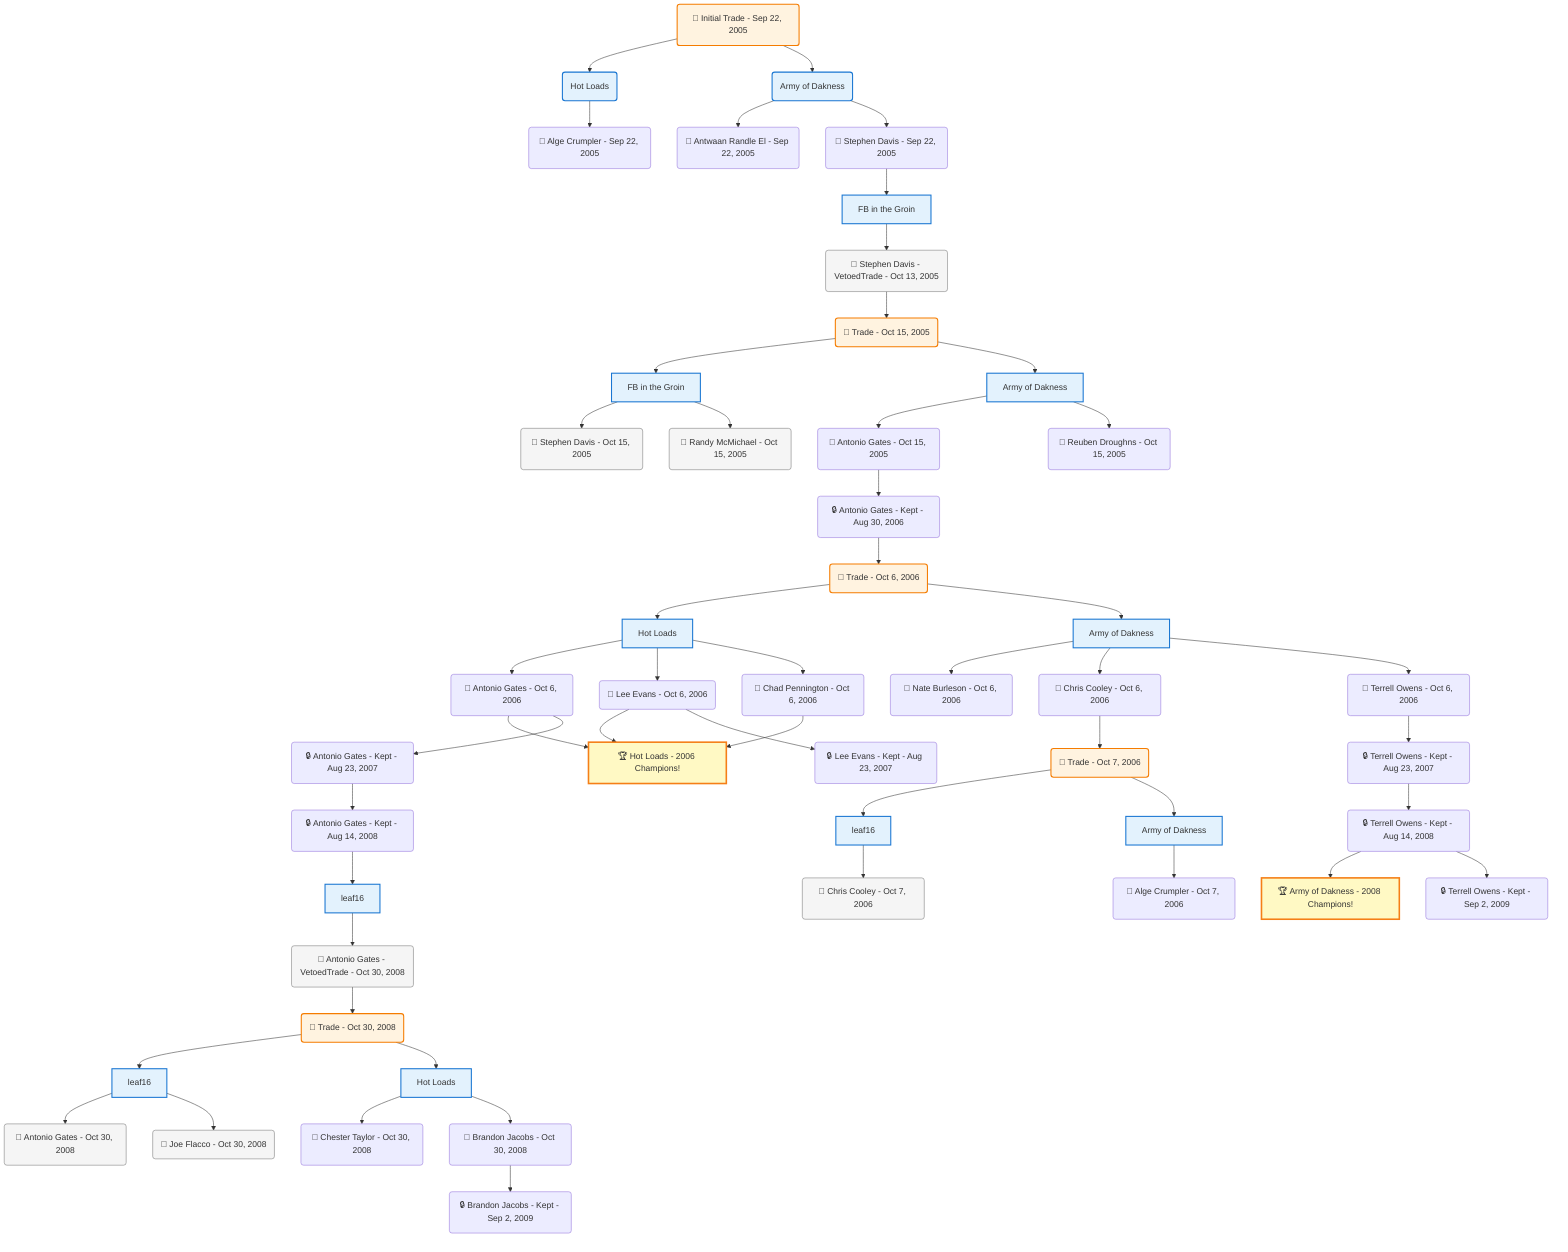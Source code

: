 flowchart TD

    TRADE_MAIN("🔄 Initial Trade - Sep 22, 2005")
    TEAM_1("Hot Loads")
    TEAM_2("Army of Dakness")
    NODE_42481dce-db0b-4320-bced-2c425ed04921("🔄 Alge Crumpler - Sep 22, 2005")
    NODE_b9ff34a3-fcd2-4def-ab36-86e3f8cb53e6("🔄 Antwaan Randle El - Sep 22, 2005")
    NODE_ccfcb064-856c-4e28-bb7f-dbce687df0ba("🔄 Stephen Davis - Sep 22, 2005")
    TEAM_f483ecf1-cd17-4991-854b-e52dfc957b45_3["FB in the Groin"]
    NODE_1d51d897-99e0-4900-9a4f-a958c924947b("🔹 Stephen Davis - VetoedTrade - Oct 13, 2005")
    TRADE_37a6bae9-3525-49df-aa74-18466840453a_4("🔄 Trade - Oct 15, 2005")
    TEAM_f483ecf1-cd17-4991-854b-e52dfc957b45_5["FB in the Groin"]
    NODE_c64296d1-f4d1-4014-b346-f62d0c4786b1("🔄 Stephen Davis - Oct 15, 2005")
    NODE_7a47323e-28e6-489f-8557-e3e176e09be2("🔄 Randy McMichael - Oct 15, 2005")
    TEAM_40f7599b-e68f-4bf4-9553-bf7e10924635_6["Army of Dakness"]
    NODE_dbc662f2-046f-48c4-b938-1a2ccb5fdbd6("🔄 Antonio Gates - Oct 15, 2005")
    NODE_210912e8-5c14-4e95-8332-a70dee8b1b2c("🔒 Antonio Gates - Kept - Aug 30, 2006")
    TRADE_2a0e5e22-9372-4684-add4-ca9b14b29698_7("🔄 Trade - Oct 6, 2006")
    TEAM_8e9f18ff-62c3-40e8-bb10-32f74cf4ee33_8["Hot Loads"]
    NODE_7064159a-9d89-4db3-86be-ac33c463fb23("🔄 Antonio Gates - Oct 6, 2006")
    CHAMP_8e9f18ff-62c3-40e8-bb10-32f74cf4ee33_2006["🏆 Hot Loads - 2006 Champions!"]
    NODE_56b47567-3016-46c8-bf0e-a79ca5a48a34("🔒 Antonio Gates - Kept - Aug 23, 2007")
    NODE_43a4564d-3e19-4d30-92b8-939e4a0b2782("🔒 Antonio Gates - Kept - Aug 14, 2008")
    TEAM_66fb98f4-89a7-45f9-893a-b41d71e6249d_9["leaf16"]
    NODE_84816aa6-74dc-4cd2-9f3a-5f90cb6ca145("🔹 Antonio Gates - VetoedTrade - Oct 30, 2008")
    TRADE_87ce9d09-06a8-404c-b199-cfe247cf878a_10("🔄 Trade - Oct 30, 2008")
    TEAM_66fb98f4-89a7-45f9-893a-b41d71e6249d_11["leaf16"]
    NODE_2844b707-0034-4eab-92f1-9bcb2950aa01("🔄 Antonio Gates - Oct 30, 2008")
    NODE_15251d5e-06a7-4f76-b8c7-1c5f2f68fccd("🔄 Joe Flacco - Oct 30, 2008")
    TEAM_8e9f18ff-62c3-40e8-bb10-32f74cf4ee33_12["Hot Loads"]
    NODE_cf22c20c-fbee-488f-8600-8951bb925abd("🔄 Chester Taylor - Oct 30, 2008")
    NODE_0e3144bd-53ce-49b2-92f0-94ae2e584153("🔄 Brandon Jacobs - Oct 30, 2008")
    NODE_64589c2f-3fd5-4fbe-a096-8e5f8fdbfdcc("🔒 Brandon Jacobs - Kept - Sep 2, 2009")
    NODE_6c7783e6-4c3b-43a3-a365-553e4ae897b0("🔄 Lee Evans - Oct 6, 2006")
    NODE_355b9e1d-dd1d-40da-b431-b496404d4867("🔒 Lee Evans - Kept - Aug 23, 2007")
    NODE_a050a184-3709-4905-aa75-94dbe5e8be44("🔄 Chad Pennington - Oct 6, 2006")
    TEAM_40f7599b-e68f-4bf4-9553-bf7e10924635_13["Army of Dakness"]
    NODE_a42cb939-12fe-41c6-a87f-39914a5982fb("🔄 Nate Burleson - Oct 6, 2006")
    NODE_b053cb77-7eee-4707-97dd-407b50a0828f("🔄 Chris Cooley - Oct 6, 2006")
    TRADE_710540ab-88d8-4343-94b2-9493cc2491a8_14("🔄 Trade - Oct 7, 2006")
    TEAM_66fb98f4-89a7-45f9-893a-b41d71e6249d_15["leaf16"]
    NODE_7e73dde1-02b1-4d9d-ab47-c62c42bbfa25("🔄 Chris Cooley - Oct 7, 2006")
    TEAM_40f7599b-e68f-4bf4-9553-bf7e10924635_16["Army of Dakness"]
    NODE_4af5ba05-be34-4ec5-b244-3befa00adbb4("🔄 Alge Crumpler - Oct 7, 2006")
    NODE_b2159c8e-a5b5-4093-871c-ed731fcbd902("🔄 Terrell Owens - Oct 6, 2006")
    NODE_87b0f2e0-7965-49ec-aad3-70f65251aebe("🔒 Terrell Owens - Kept - Aug 23, 2007")
    NODE_cd43b0bf-4071-46ba-b3b8-21499efa5545("🔒 Terrell Owens - Kept - Aug 14, 2008")
    CHAMP_40f7599b-e68f-4bf4-9553-bf7e10924635_2008["🏆 Army of Dakness - 2008 Champions!"]
    NODE_e67e5f8f-9eb1-4ace-b6f0-438f9b8283c1("🔒 Terrell Owens - Kept - Sep 2, 2009")
    NODE_2a1eae5d-9ba4-4e4a-9c37-e48fe696ce77("🔄 Reuben Droughns - Oct 15, 2005")

    TRADE_MAIN --> TEAM_1
    TRADE_MAIN --> TEAM_2
    TEAM_1 --> NODE_42481dce-db0b-4320-bced-2c425ed04921
    TEAM_2 --> NODE_b9ff34a3-fcd2-4def-ab36-86e3f8cb53e6
    TEAM_2 --> NODE_ccfcb064-856c-4e28-bb7f-dbce687df0ba
    NODE_ccfcb064-856c-4e28-bb7f-dbce687df0ba --> TEAM_f483ecf1-cd17-4991-854b-e52dfc957b45_3
    TEAM_f483ecf1-cd17-4991-854b-e52dfc957b45_3 --> NODE_1d51d897-99e0-4900-9a4f-a958c924947b
    NODE_1d51d897-99e0-4900-9a4f-a958c924947b --> TRADE_37a6bae9-3525-49df-aa74-18466840453a_4
    TRADE_37a6bae9-3525-49df-aa74-18466840453a_4 --> TEAM_f483ecf1-cd17-4991-854b-e52dfc957b45_5
    TEAM_f483ecf1-cd17-4991-854b-e52dfc957b45_5 --> NODE_c64296d1-f4d1-4014-b346-f62d0c4786b1
    TEAM_f483ecf1-cd17-4991-854b-e52dfc957b45_5 --> NODE_7a47323e-28e6-489f-8557-e3e176e09be2
    TRADE_37a6bae9-3525-49df-aa74-18466840453a_4 --> TEAM_40f7599b-e68f-4bf4-9553-bf7e10924635_6
    TEAM_40f7599b-e68f-4bf4-9553-bf7e10924635_6 --> NODE_dbc662f2-046f-48c4-b938-1a2ccb5fdbd6
    NODE_dbc662f2-046f-48c4-b938-1a2ccb5fdbd6 --> NODE_210912e8-5c14-4e95-8332-a70dee8b1b2c
    NODE_210912e8-5c14-4e95-8332-a70dee8b1b2c --> TRADE_2a0e5e22-9372-4684-add4-ca9b14b29698_7
    TRADE_2a0e5e22-9372-4684-add4-ca9b14b29698_7 --> TEAM_8e9f18ff-62c3-40e8-bb10-32f74cf4ee33_8
    TEAM_8e9f18ff-62c3-40e8-bb10-32f74cf4ee33_8 --> NODE_7064159a-9d89-4db3-86be-ac33c463fb23
    NODE_7064159a-9d89-4db3-86be-ac33c463fb23 --> CHAMP_8e9f18ff-62c3-40e8-bb10-32f74cf4ee33_2006
    NODE_7064159a-9d89-4db3-86be-ac33c463fb23 --> NODE_56b47567-3016-46c8-bf0e-a79ca5a48a34
    NODE_56b47567-3016-46c8-bf0e-a79ca5a48a34 --> NODE_43a4564d-3e19-4d30-92b8-939e4a0b2782
    NODE_43a4564d-3e19-4d30-92b8-939e4a0b2782 --> TEAM_66fb98f4-89a7-45f9-893a-b41d71e6249d_9
    TEAM_66fb98f4-89a7-45f9-893a-b41d71e6249d_9 --> NODE_84816aa6-74dc-4cd2-9f3a-5f90cb6ca145
    NODE_84816aa6-74dc-4cd2-9f3a-5f90cb6ca145 --> TRADE_87ce9d09-06a8-404c-b199-cfe247cf878a_10
    TRADE_87ce9d09-06a8-404c-b199-cfe247cf878a_10 --> TEAM_66fb98f4-89a7-45f9-893a-b41d71e6249d_11
    TEAM_66fb98f4-89a7-45f9-893a-b41d71e6249d_11 --> NODE_2844b707-0034-4eab-92f1-9bcb2950aa01
    TEAM_66fb98f4-89a7-45f9-893a-b41d71e6249d_11 --> NODE_15251d5e-06a7-4f76-b8c7-1c5f2f68fccd
    TRADE_87ce9d09-06a8-404c-b199-cfe247cf878a_10 --> TEAM_8e9f18ff-62c3-40e8-bb10-32f74cf4ee33_12
    TEAM_8e9f18ff-62c3-40e8-bb10-32f74cf4ee33_12 --> NODE_cf22c20c-fbee-488f-8600-8951bb925abd
    TEAM_8e9f18ff-62c3-40e8-bb10-32f74cf4ee33_12 --> NODE_0e3144bd-53ce-49b2-92f0-94ae2e584153
    NODE_0e3144bd-53ce-49b2-92f0-94ae2e584153 --> NODE_64589c2f-3fd5-4fbe-a096-8e5f8fdbfdcc
    TEAM_8e9f18ff-62c3-40e8-bb10-32f74cf4ee33_8 --> NODE_6c7783e6-4c3b-43a3-a365-553e4ae897b0
    NODE_6c7783e6-4c3b-43a3-a365-553e4ae897b0 --> CHAMP_8e9f18ff-62c3-40e8-bb10-32f74cf4ee33_2006
    NODE_6c7783e6-4c3b-43a3-a365-553e4ae897b0 --> NODE_355b9e1d-dd1d-40da-b431-b496404d4867
    TEAM_8e9f18ff-62c3-40e8-bb10-32f74cf4ee33_8 --> NODE_a050a184-3709-4905-aa75-94dbe5e8be44
    NODE_a050a184-3709-4905-aa75-94dbe5e8be44 --> CHAMP_8e9f18ff-62c3-40e8-bb10-32f74cf4ee33_2006
    TRADE_2a0e5e22-9372-4684-add4-ca9b14b29698_7 --> TEAM_40f7599b-e68f-4bf4-9553-bf7e10924635_13
    TEAM_40f7599b-e68f-4bf4-9553-bf7e10924635_13 --> NODE_a42cb939-12fe-41c6-a87f-39914a5982fb
    TEAM_40f7599b-e68f-4bf4-9553-bf7e10924635_13 --> NODE_b053cb77-7eee-4707-97dd-407b50a0828f
    NODE_b053cb77-7eee-4707-97dd-407b50a0828f --> TRADE_710540ab-88d8-4343-94b2-9493cc2491a8_14
    TRADE_710540ab-88d8-4343-94b2-9493cc2491a8_14 --> TEAM_66fb98f4-89a7-45f9-893a-b41d71e6249d_15
    TEAM_66fb98f4-89a7-45f9-893a-b41d71e6249d_15 --> NODE_7e73dde1-02b1-4d9d-ab47-c62c42bbfa25
    TRADE_710540ab-88d8-4343-94b2-9493cc2491a8_14 --> TEAM_40f7599b-e68f-4bf4-9553-bf7e10924635_16
    TEAM_40f7599b-e68f-4bf4-9553-bf7e10924635_16 --> NODE_4af5ba05-be34-4ec5-b244-3befa00adbb4
    TEAM_40f7599b-e68f-4bf4-9553-bf7e10924635_13 --> NODE_b2159c8e-a5b5-4093-871c-ed731fcbd902
    NODE_b2159c8e-a5b5-4093-871c-ed731fcbd902 --> NODE_87b0f2e0-7965-49ec-aad3-70f65251aebe
    NODE_87b0f2e0-7965-49ec-aad3-70f65251aebe --> NODE_cd43b0bf-4071-46ba-b3b8-21499efa5545
    NODE_cd43b0bf-4071-46ba-b3b8-21499efa5545 --> CHAMP_40f7599b-e68f-4bf4-9553-bf7e10924635_2008
    NODE_cd43b0bf-4071-46ba-b3b8-21499efa5545 --> NODE_e67e5f8f-9eb1-4ace-b6f0-438f9b8283c1
    TEAM_40f7599b-e68f-4bf4-9553-bf7e10924635_6 --> NODE_2a1eae5d-9ba4-4e4a-9c37-e48fe696ce77

    %% Node styling
    classDef teamNode fill:#e3f2fd,stroke:#1976d2,stroke-width:2px
    classDef tradeNode fill:#fff3e0,stroke:#f57c00,stroke-width:2px
    classDef playerNode fill:#f3e5f5,stroke:#7b1fa2,stroke-width:1px
    classDef nonRootPlayerNode fill:#f5f5f5,stroke:#757575,stroke-width:1px
    classDef endNode fill:#ffebee,stroke:#c62828,stroke-width:2px
    classDef waiverNode fill:#e8f5e8,stroke:#388e3c,stroke-width:2px
    classDef championshipNode fill:#fff9c4,stroke:#f57f17,stroke-width:3px

    class TEAM_1,TEAM_2,TEAM_f483ecf1-cd17-4991-854b-e52dfc957b45_3,TEAM_f483ecf1-cd17-4991-854b-e52dfc957b45_5,TEAM_40f7599b-e68f-4bf4-9553-bf7e10924635_6,TEAM_8e9f18ff-62c3-40e8-bb10-32f74cf4ee33_8,TEAM_66fb98f4-89a7-45f9-893a-b41d71e6249d_9,TEAM_66fb98f4-89a7-45f9-893a-b41d71e6249d_11,TEAM_8e9f18ff-62c3-40e8-bb10-32f74cf4ee33_12,TEAM_40f7599b-e68f-4bf4-9553-bf7e10924635_13,TEAM_66fb98f4-89a7-45f9-893a-b41d71e6249d_15,TEAM_40f7599b-e68f-4bf4-9553-bf7e10924635_16 teamNode
    class CHAMP_8e9f18ff-62c3-40e8-bb10-32f74cf4ee33_2006,CHAMP_40f7599b-e68f-4bf4-9553-bf7e10924635_2008 championshipNode
    class NODE_1d51d897-99e0-4900-9a4f-a958c924947b,NODE_c64296d1-f4d1-4014-b346-f62d0c4786b1,NODE_7a47323e-28e6-489f-8557-e3e176e09be2,NODE_84816aa6-74dc-4cd2-9f3a-5f90cb6ca145,NODE_2844b707-0034-4eab-92f1-9bcb2950aa01,NODE_15251d5e-06a7-4f76-b8c7-1c5f2f68fccd,NODE_7e73dde1-02b1-4d9d-ab47-c62c42bbfa25 nonRootPlayerNode
    class TRADE_MAIN,TRADE_37a6bae9-3525-49df-aa74-18466840453a_4,TRADE_2a0e5e22-9372-4684-add4-ca9b14b29698_7,TRADE_87ce9d09-06a8-404c-b199-cfe247cf878a_10,TRADE_710540ab-88d8-4343-94b2-9493cc2491a8_14 tradeNode